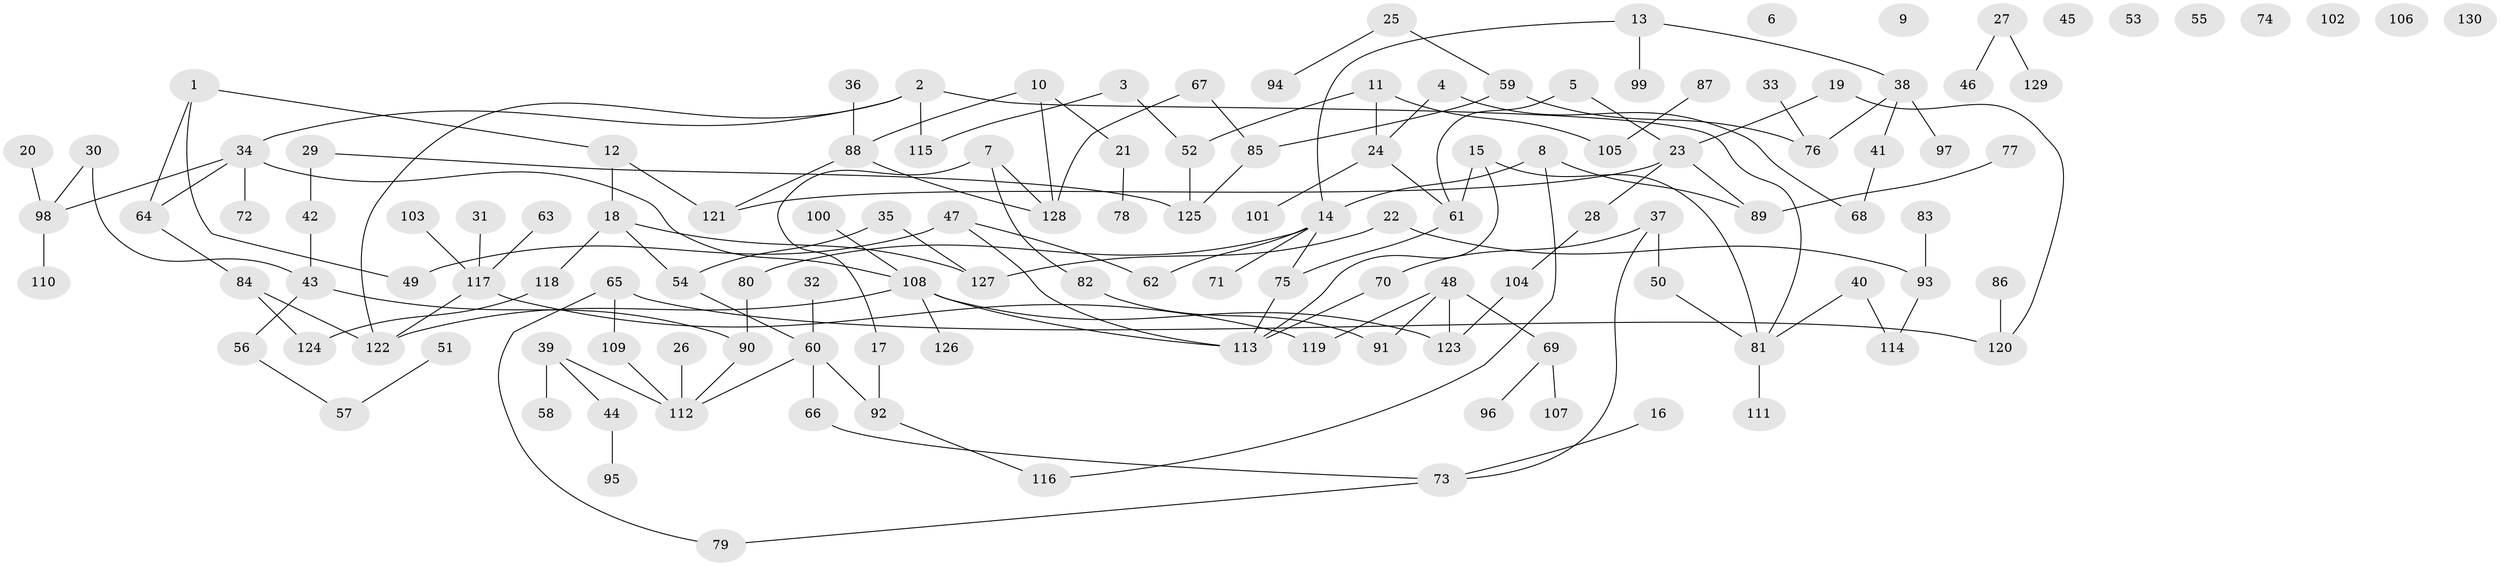 // Generated by graph-tools (version 1.1) at 2025/39/03/09/25 04:39:10]
// undirected, 130 vertices, 147 edges
graph export_dot {
graph [start="1"]
  node [color=gray90,style=filled];
  1;
  2;
  3;
  4;
  5;
  6;
  7;
  8;
  9;
  10;
  11;
  12;
  13;
  14;
  15;
  16;
  17;
  18;
  19;
  20;
  21;
  22;
  23;
  24;
  25;
  26;
  27;
  28;
  29;
  30;
  31;
  32;
  33;
  34;
  35;
  36;
  37;
  38;
  39;
  40;
  41;
  42;
  43;
  44;
  45;
  46;
  47;
  48;
  49;
  50;
  51;
  52;
  53;
  54;
  55;
  56;
  57;
  58;
  59;
  60;
  61;
  62;
  63;
  64;
  65;
  66;
  67;
  68;
  69;
  70;
  71;
  72;
  73;
  74;
  75;
  76;
  77;
  78;
  79;
  80;
  81;
  82;
  83;
  84;
  85;
  86;
  87;
  88;
  89;
  90;
  91;
  92;
  93;
  94;
  95;
  96;
  97;
  98;
  99;
  100;
  101;
  102;
  103;
  104;
  105;
  106;
  107;
  108;
  109;
  110;
  111;
  112;
  113;
  114;
  115;
  116;
  117;
  118;
  119;
  120;
  121;
  122;
  123;
  124;
  125;
  126;
  127;
  128;
  129;
  130;
  1 -- 12;
  1 -- 49;
  1 -- 64;
  2 -- 34;
  2 -- 81;
  2 -- 115;
  2 -- 122;
  3 -- 52;
  3 -- 115;
  4 -- 24;
  4 -- 68;
  5 -- 23;
  5 -- 61;
  7 -- 17;
  7 -- 82;
  7 -- 128;
  8 -- 14;
  8 -- 89;
  8 -- 116;
  10 -- 21;
  10 -- 88;
  10 -- 128;
  11 -- 24;
  11 -- 52;
  11 -- 105;
  12 -- 18;
  12 -- 121;
  13 -- 14;
  13 -- 38;
  13 -- 99;
  14 -- 62;
  14 -- 71;
  14 -- 75;
  14 -- 80;
  15 -- 61;
  15 -- 81;
  15 -- 113;
  16 -- 73;
  17 -- 92;
  18 -- 54;
  18 -- 118;
  18 -- 127;
  19 -- 23;
  19 -- 120;
  20 -- 98;
  21 -- 78;
  22 -- 93;
  22 -- 127;
  23 -- 28;
  23 -- 89;
  23 -- 121;
  24 -- 61;
  24 -- 101;
  25 -- 59;
  25 -- 94;
  26 -- 112;
  27 -- 46;
  27 -- 129;
  28 -- 104;
  29 -- 42;
  29 -- 125;
  30 -- 43;
  30 -- 98;
  31 -- 117;
  32 -- 60;
  33 -- 76;
  34 -- 64;
  34 -- 72;
  34 -- 98;
  34 -- 108;
  35 -- 54;
  35 -- 127;
  36 -- 88;
  37 -- 50;
  37 -- 70;
  37 -- 73;
  38 -- 41;
  38 -- 76;
  38 -- 97;
  39 -- 44;
  39 -- 58;
  39 -- 112;
  40 -- 81;
  40 -- 114;
  41 -- 68;
  42 -- 43;
  43 -- 56;
  43 -- 90;
  44 -- 95;
  47 -- 49;
  47 -- 62;
  47 -- 113;
  48 -- 69;
  48 -- 91;
  48 -- 119;
  48 -- 123;
  50 -- 81;
  51 -- 57;
  52 -- 125;
  54 -- 60;
  56 -- 57;
  59 -- 76;
  59 -- 85;
  60 -- 66;
  60 -- 92;
  60 -- 112;
  61 -- 75;
  63 -- 117;
  64 -- 84;
  65 -- 79;
  65 -- 109;
  65 -- 120;
  66 -- 73;
  67 -- 85;
  67 -- 128;
  69 -- 96;
  69 -- 107;
  70 -- 113;
  73 -- 79;
  75 -- 113;
  77 -- 89;
  80 -- 90;
  81 -- 111;
  82 -- 91;
  83 -- 93;
  84 -- 122;
  84 -- 124;
  85 -- 125;
  86 -- 120;
  87 -- 105;
  88 -- 121;
  88 -- 128;
  90 -- 112;
  92 -- 116;
  93 -- 114;
  98 -- 110;
  100 -- 108;
  103 -- 117;
  104 -- 123;
  108 -- 113;
  108 -- 122;
  108 -- 123;
  108 -- 126;
  109 -- 112;
  117 -- 119;
  117 -- 122;
  118 -- 124;
}
